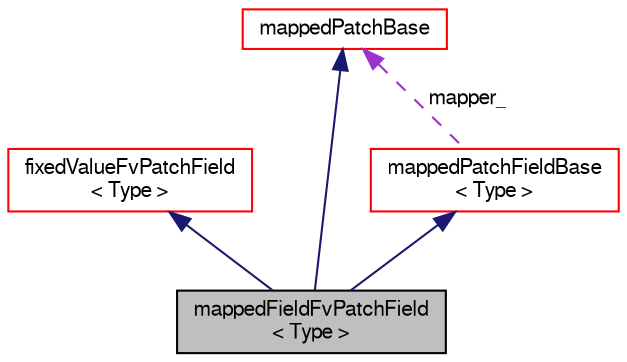 digraph "mappedFieldFvPatchField&lt; Type &gt;"
{
  bgcolor="transparent";
  edge [fontname="FreeSans",fontsize="10",labelfontname="FreeSans",labelfontsize="10"];
  node [fontname="FreeSans",fontsize="10",shape=record];
  Node12 [label="mappedFieldFvPatchField\l\< Type \>",height=0.2,width=0.4,color="black", fillcolor="grey75", style="filled", fontcolor="black"];
  Node13 -> Node12 [dir="back",color="midnightblue",fontsize="10",style="solid",fontname="FreeSans"];
  Node13 [label="fixedValueFvPatchField\l\< Type \>",height=0.2,width=0.4,color="red",URL="$a21986.html",tooltip="This boundary condition supplies a fixed value constraint, and is the base class for a number of othe..."];
  Node22 -> Node12 [dir="back",color="midnightblue",fontsize="10",style="solid",fontname="FreeSans"];
  Node22 [label="mappedPatchBase",height=0.2,width=0.4,color="red",URL="$a25094.html",tooltip="Determines a mapping between patch face centres and mesh cell or face centres and processors they&#39;re ..."];
  Node65 -> Node12 [dir="back",color="midnightblue",fontsize="10",style="solid",fontname="FreeSans"];
  Node65 [label="mappedPatchFieldBase\l\< Type \>",height=0.2,width=0.4,color="red",URL="$a22162.html",tooltip="Functionality for sampling fields using mappedPatchBase. Every call to mappedField() returns a sample..."];
  Node22 -> Node65 [dir="back",color="darkorchid3",fontsize="10",style="dashed",label=" mapper_" ,fontname="FreeSans"];
}
